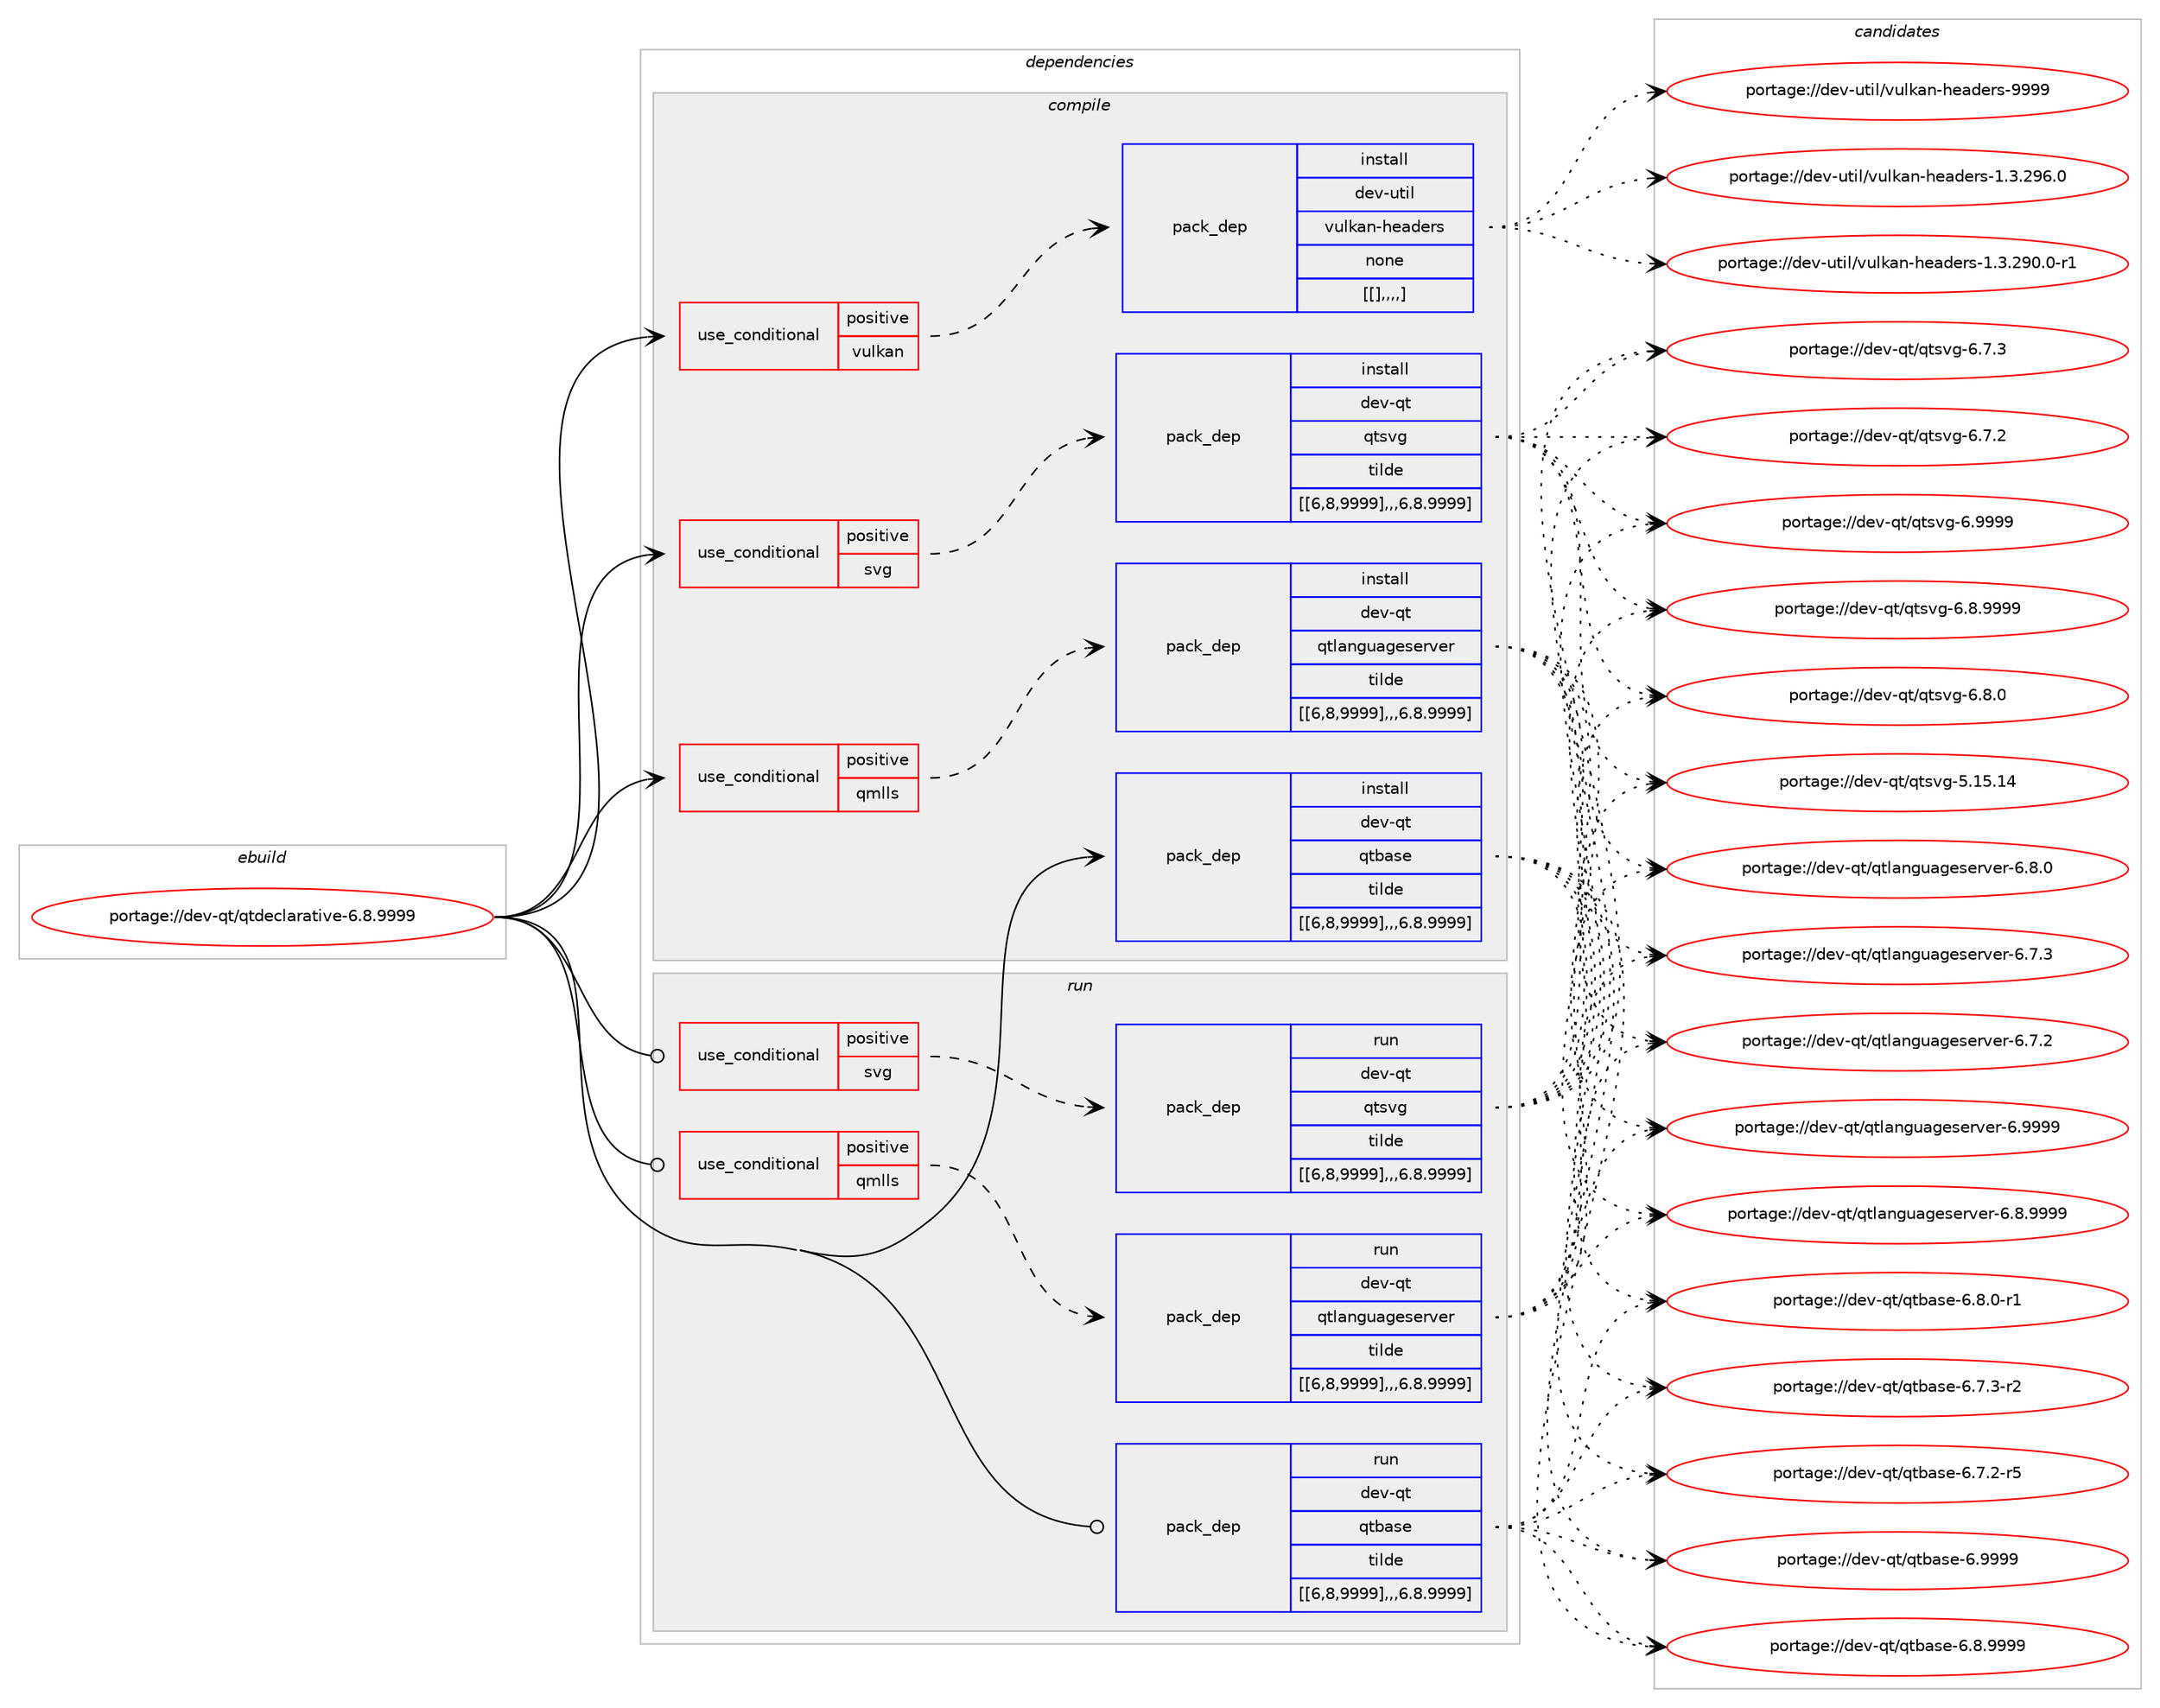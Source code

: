 digraph prolog {

# *************
# Graph options
# *************

newrank=true;
concentrate=true;
compound=true;
graph [rankdir=LR,fontname=Helvetica,fontsize=10,ranksep=1.5];#, ranksep=2.5, nodesep=0.2];
edge  [arrowhead=vee];
node  [fontname=Helvetica,fontsize=10];

# **********
# The ebuild
# **********

subgraph cluster_leftcol {
color=gray;
label=<<i>ebuild</i>>;
id [label="portage://dev-qt/qtdeclarative-6.8.9999", color=red, width=4, href="../dev-qt/qtdeclarative-6.8.9999.svg"];
}

# ****************
# The dependencies
# ****************

subgraph cluster_midcol {
color=gray;
label=<<i>dependencies</i>>;
subgraph cluster_compile {
fillcolor="#eeeeee";
style=filled;
label=<<i>compile</i>>;
subgraph cond44865 {
dependency176596 [label=<<TABLE BORDER="0" CELLBORDER="1" CELLSPACING="0" CELLPADDING="4"><TR><TD ROWSPAN="3" CELLPADDING="10">use_conditional</TD></TR><TR><TD>positive</TD></TR><TR><TD>qmlls</TD></TR></TABLE>>, shape=none, color=red];
subgraph pack130425 {
dependency176667 [label=<<TABLE BORDER="0" CELLBORDER="1" CELLSPACING="0" CELLPADDING="4" WIDTH="220"><TR><TD ROWSPAN="6" CELLPADDING="30">pack_dep</TD></TR><TR><TD WIDTH="110">install</TD></TR><TR><TD>dev-qt</TD></TR><TR><TD>qtlanguageserver</TD></TR><TR><TD>tilde</TD></TR><TR><TD>[[6,8,9999],,,6.8.9999]</TD></TR></TABLE>>, shape=none, color=blue];
}
dependency176596:e -> dependency176667:w [weight=20,style="dashed",arrowhead="vee"];
}
id:e -> dependency176596:w [weight=20,style="solid",arrowhead="vee"];
subgraph cond44905 {
dependency176733 [label=<<TABLE BORDER="0" CELLBORDER="1" CELLSPACING="0" CELLPADDING="4"><TR><TD ROWSPAN="3" CELLPADDING="10">use_conditional</TD></TR><TR><TD>positive</TD></TR><TR><TD>svg</TD></TR></TABLE>>, shape=none, color=red];
subgraph pack130473 {
dependency176792 [label=<<TABLE BORDER="0" CELLBORDER="1" CELLSPACING="0" CELLPADDING="4" WIDTH="220"><TR><TD ROWSPAN="6" CELLPADDING="30">pack_dep</TD></TR><TR><TD WIDTH="110">install</TD></TR><TR><TD>dev-qt</TD></TR><TR><TD>qtsvg</TD></TR><TR><TD>tilde</TD></TR><TR><TD>[[6,8,9999],,,6.8.9999]</TD></TR></TABLE>>, shape=none, color=blue];
}
dependency176733:e -> dependency176792:w [weight=20,style="dashed",arrowhead="vee"];
}
id:e -> dependency176733:w [weight=20,style="solid",arrowhead="vee"];
subgraph cond44950 {
dependency176848 [label=<<TABLE BORDER="0" CELLBORDER="1" CELLSPACING="0" CELLPADDING="4"><TR><TD ROWSPAN="3" CELLPADDING="10">use_conditional</TD></TR><TR><TD>positive</TD></TR><TR><TD>vulkan</TD></TR></TABLE>>, shape=none, color=red];
subgraph pack130551 {
dependency176858 [label=<<TABLE BORDER="0" CELLBORDER="1" CELLSPACING="0" CELLPADDING="4" WIDTH="220"><TR><TD ROWSPAN="6" CELLPADDING="30">pack_dep</TD></TR><TR><TD WIDTH="110">install</TD></TR><TR><TD>dev-util</TD></TR><TR><TD>vulkan-headers</TD></TR><TR><TD>none</TD></TR><TR><TD>[[],,,,]</TD></TR></TABLE>>, shape=none, color=blue];
}
dependency176848:e -> dependency176858:w [weight=20,style="dashed",arrowhead="vee"];
}
id:e -> dependency176848:w [weight=20,style="solid",arrowhead="vee"];
subgraph pack130558 {
dependency176893 [label=<<TABLE BORDER="0" CELLBORDER="1" CELLSPACING="0" CELLPADDING="4" WIDTH="220"><TR><TD ROWSPAN="6" CELLPADDING="30">pack_dep</TD></TR><TR><TD WIDTH="110">install</TD></TR><TR><TD>dev-qt</TD></TR><TR><TD>qtbase</TD></TR><TR><TD>tilde</TD></TR><TR><TD>[[6,8,9999],,,6.8.9999]</TD></TR></TABLE>>, shape=none, color=blue];
}
id:e -> dependency176893:w [weight=20,style="solid",arrowhead="vee"];
}
subgraph cluster_compileandrun {
fillcolor="#eeeeee";
style=filled;
label=<<i>compile and run</i>>;
}
subgraph cluster_run {
fillcolor="#eeeeee";
style=filled;
label=<<i>run</i>>;
subgraph cond44973 {
dependency176913 [label=<<TABLE BORDER="0" CELLBORDER="1" CELLSPACING="0" CELLPADDING="4"><TR><TD ROWSPAN="3" CELLPADDING="10">use_conditional</TD></TR><TR><TD>positive</TD></TR><TR><TD>qmlls</TD></TR></TABLE>>, shape=none, color=red];
subgraph pack130595 {
dependency176939 [label=<<TABLE BORDER="0" CELLBORDER="1" CELLSPACING="0" CELLPADDING="4" WIDTH="220"><TR><TD ROWSPAN="6" CELLPADDING="30">pack_dep</TD></TR><TR><TD WIDTH="110">run</TD></TR><TR><TD>dev-qt</TD></TR><TR><TD>qtlanguageserver</TD></TR><TR><TD>tilde</TD></TR><TR><TD>[[6,8,9999],,,6.8.9999]</TD></TR></TABLE>>, shape=none, color=blue];
}
dependency176913:e -> dependency176939:w [weight=20,style="dashed",arrowhead="vee"];
}
id:e -> dependency176913:w [weight=20,style="solid",arrowhead="odot"];
subgraph cond44993 {
dependency177018 [label=<<TABLE BORDER="0" CELLBORDER="1" CELLSPACING="0" CELLPADDING="4"><TR><TD ROWSPAN="3" CELLPADDING="10">use_conditional</TD></TR><TR><TD>positive</TD></TR><TR><TD>svg</TD></TR></TABLE>>, shape=none, color=red];
subgraph pack130674 {
dependency177020 [label=<<TABLE BORDER="0" CELLBORDER="1" CELLSPACING="0" CELLPADDING="4" WIDTH="220"><TR><TD ROWSPAN="6" CELLPADDING="30">pack_dep</TD></TR><TR><TD WIDTH="110">run</TD></TR><TR><TD>dev-qt</TD></TR><TR><TD>qtsvg</TD></TR><TR><TD>tilde</TD></TR><TR><TD>[[6,8,9999],,,6.8.9999]</TD></TR></TABLE>>, shape=none, color=blue];
}
dependency177018:e -> dependency177020:w [weight=20,style="dashed",arrowhead="vee"];
}
id:e -> dependency177018:w [weight=20,style="solid",arrowhead="odot"];
subgraph pack130693 {
dependency177041 [label=<<TABLE BORDER="0" CELLBORDER="1" CELLSPACING="0" CELLPADDING="4" WIDTH="220"><TR><TD ROWSPAN="6" CELLPADDING="30">pack_dep</TD></TR><TR><TD WIDTH="110">run</TD></TR><TR><TD>dev-qt</TD></TR><TR><TD>qtbase</TD></TR><TR><TD>tilde</TD></TR><TR><TD>[[6,8,9999],,,6.8.9999]</TD></TR></TABLE>>, shape=none, color=blue];
}
id:e -> dependency177041:w [weight=20,style="solid",arrowhead="odot"];
}
}

# **************
# The candidates
# **************

subgraph cluster_choices {
rank=same;
color=gray;
label=<<i>candidates</i>>;

subgraph choice130361 {
color=black;
nodesep=1;
choice1001011184511311647113116108971101031179710310111510111411810111445544657575757 [label="portage://dev-qt/qtlanguageserver-6.9999", color=red, width=4,href="../dev-qt/qtlanguageserver-6.9999.svg"];
choice10010111845113116471131161089711010311797103101115101114118101114455446564657575757 [label="portage://dev-qt/qtlanguageserver-6.8.9999", color=red, width=4,href="../dev-qt/qtlanguageserver-6.8.9999.svg"];
choice10010111845113116471131161089711010311797103101115101114118101114455446564648 [label="portage://dev-qt/qtlanguageserver-6.8.0", color=red, width=4,href="../dev-qt/qtlanguageserver-6.8.0.svg"];
choice10010111845113116471131161089711010311797103101115101114118101114455446554651 [label="portage://dev-qt/qtlanguageserver-6.7.3", color=red, width=4,href="../dev-qt/qtlanguageserver-6.7.3.svg"];
choice10010111845113116471131161089711010311797103101115101114118101114455446554650 [label="portage://dev-qt/qtlanguageserver-6.7.2", color=red, width=4,href="../dev-qt/qtlanguageserver-6.7.2.svg"];
dependency176667:e -> choice1001011184511311647113116108971101031179710310111510111411810111445544657575757:w [style=dotted,weight="100"];
dependency176667:e -> choice10010111845113116471131161089711010311797103101115101114118101114455446564657575757:w [style=dotted,weight="100"];
dependency176667:e -> choice10010111845113116471131161089711010311797103101115101114118101114455446564648:w [style=dotted,weight="100"];
dependency176667:e -> choice10010111845113116471131161089711010311797103101115101114118101114455446554651:w [style=dotted,weight="100"];
dependency176667:e -> choice10010111845113116471131161089711010311797103101115101114118101114455446554650:w [style=dotted,weight="100"];
}
subgraph choice130365 {
color=black;
nodesep=1;
choice100101118451131164711311611511810345544657575757 [label="portage://dev-qt/qtsvg-6.9999", color=red, width=4,href="../dev-qt/qtsvg-6.9999.svg"];
choice1001011184511311647113116115118103455446564657575757 [label="portage://dev-qt/qtsvg-6.8.9999", color=red, width=4,href="../dev-qt/qtsvg-6.8.9999.svg"];
choice1001011184511311647113116115118103455446564648 [label="portage://dev-qt/qtsvg-6.8.0", color=red, width=4,href="../dev-qt/qtsvg-6.8.0.svg"];
choice1001011184511311647113116115118103455446554651 [label="portage://dev-qt/qtsvg-6.7.3", color=red, width=4,href="../dev-qt/qtsvg-6.7.3.svg"];
choice1001011184511311647113116115118103455446554650 [label="portage://dev-qt/qtsvg-6.7.2", color=red, width=4,href="../dev-qt/qtsvg-6.7.2.svg"];
choice10010111845113116471131161151181034553464953464952 [label="portage://dev-qt/qtsvg-5.15.14", color=red, width=4,href="../dev-qt/qtsvg-5.15.14.svg"];
dependency176792:e -> choice100101118451131164711311611511810345544657575757:w [style=dotted,weight="100"];
dependency176792:e -> choice1001011184511311647113116115118103455446564657575757:w [style=dotted,weight="100"];
dependency176792:e -> choice1001011184511311647113116115118103455446564648:w [style=dotted,weight="100"];
dependency176792:e -> choice1001011184511311647113116115118103455446554651:w [style=dotted,weight="100"];
dependency176792:e -> choice1001011184511311647113116115118103455446554650:w [style=dotted,weight="100"];
dependency176792:e -> choice10010111845113116471131161151181034553464953464952:w [style=dotted,weight="100"];
}
subgraph choice130370 {
color=black;
nodesep=1;
choice10010111845117116105108471181171081079711045104101971001011141154557575757 [label="portage://dev-util/vulkan-headers-9999", color=red, width=4,href="../dev-util/vulkan-headers-9999.svg"];
choice100101118451171161051084711811710810797110451041019710010111411545494651465057544648 [label="portage://dev-util/vulkan-headers-1.3.296.0", color=red, width=4,href="../dev-util/vulkan-headers-1.3.296.0.svg"];
choice1001011184511711610510847118117108107971104510410197100101114115454946514650574846484511449 [label="portage://dev-util/vulkan-headers-1.3.290.0-r1", color=red, width=4,href="../dev-util/vulkan-headers-1.3.290.0-r1.svg"];
dependency176858:e -> choice10010111845117116105108471181171081079711045104101971001011141154557575757:w [style=dotted,weight="100"];
dependency176858:e -> choice100101118451171161051084711811710810797110451041019710010111411545494651465057544648:w [style=dotted,weight="100"];
dependency176858:e -> choice1001011184511711610510847118117108107971104510410197100101114115454946514650574846484511449:w [style=dotted,weight="100"];
}
subgraph choice130390 {
color=black;
nodesep=1;
choice1001011184511311647113116989711510145544657575757 [label="portage://dev-qt/qtbase-6.9999", color=red, width=4,href="../dev-qt/qtbase-6.9999.svg"];
choice10010111845113116471131169897115101455446564657575757 [label="portage://dev-qt/qtbase-6.8.9999", color=red, width=4,href="../dev-qt/qtbase-6.8.9999.svg"];
choice100101118451131164711311698971151014554465646484511449 [label="portage://dev-qt/qtbase-6.8.0-r1", color=red, width=4,href="../dev-qt/qtbase-6.8.0-r1.svg"];
choice100101118451131164711311698971151014554465546514511450 [label="portage://dev-qt/qtbase-6.7.3-r2", color=red, width=4,href="../dev-qt/qtbase-6.7.3-r2.svg"];
choice100101118451131164711311698971151014554465546504511453 [label="portage://dev-qt/qtbase-6.7.2-r5", color=red, width=4,href="../dev-qt/qtbase-6.7.2-r5.svg"];
dependency176893:e -> choice1001011184511311647113116989711510145544657575757:w [style=dotted,weight="100"];
dependency176893:e -> choice10010111845113116471131169897115101455446564657575757:w [style=dotted,weight="100"];
dependency176893:e -> choice100101118451131164711311698971151014554465646484511449:w [style=dotted,weight="100"];
dependency176893:e -> choice100101118451131164711311698971151014554465546514511450:w [style=dotted,weight="100"];
dependency176893:e -> choice100101118451131164711311698971151014554465546504511453:w [style=dotted,weight="100"];
}
subgraph choice130397 {
color=black;
nodesep=1;
choice1001011184511311647113116108971101031179710310111510111411810111445544657575757 [label="portage://dev-qt/qtlanguageserver-6.9999", color=red, width=4,href="../dev-qt/qtlanguageserver-6.9999.svg"];
choice10010111845113116471131161089711010311797103101115101114118101114455446564657575757 [label="portage://dev-qt/qtlanguageserver-6.8.9999", color=red, width=4,href="../dev-qt/qtlanguageserver-6.8.9999.svg"];
choice10010111845113116471131161089711010311797103101115101114118101114455446564648 [label="portage://dev-qt/qtlanguageserver-6.8.0", color=red, width=4,href="../dev-qt/qtlanguageserver-6.8.0.svg"];
choice10010111845113116471131161089711010311797103101115101114118101114455446554651 [label="portage://dev-qt/qtlanguageserver-6.7.3", color=red, width=4,href="../dev-qt/qtlanguageserver-6.7.3.svg"];
choice10010111845113116471131161089711010311797103101115101114118101114455446554650 [label="portage://dev-qt/qtlanguageserver-6.7.2", color=red, width=4,href="../dev-qt/qtlanguageserver-6.7.2.svg"];
dependency176939:e -> choice1001011184511311647113116108971101031179710310111510111411810111445544657575757:w [style=dotted,weight="100"];
dependency176939:e -> choice10010111845113116471131161089711010311797103101115101114118101114455446564657575757:w [style=dotted,weight="100"];
dependency176939:e -> choice10010111845113116471131161089711010311797103101115101114118101114455446564648:w [style=dotted,weight="100"];
dependency176939:e -> choice10010111845113116471131161089711010311797103101115101114118101114455446554651:w [style=dotted,weight="100"];
dependency176939:e -> choice10010111845113116471131161089711010311797103101115101114118101114455446554650:w [style=dotted,weight="100"];
}
subgraph choice130403 {
color=black;
nodesep=1;
choice100101118451131164711311611511810345544657575757 [label="portage://dev-qt/qtsvg-6.9999", color=red, width=4,href="../dev-qt/qtsvg-6.9999.svg"];
choice1001011184511311647113116115118103455446564657575757 [label="portage://dev-qt/qtsvg-6.8.9999", color=red, width=4,href="../dev-qt/qtsvg-6.8.9999.svg"];
choice1001011184511311647113116115118103455446564648 [label="portage://dev-qt/qtsvg-6.8.0", color=red, width=4,href="../dev-qt/qtsvg-6.8.0.svg"];
choice1001011184511311647113116115118103455446554651 [label="portage://dev-qt/qtsvg-6.7.3", color=red, width=4,href="../dev-qt/qtsvg-6.7.3.svg"];
choice1001011184511311647113116115118103455446554650 [label="portage://dev-qt/qtsvg-6.7.2", color=red, width=4,href="../dev-qt/qtsvg-6.7.2.svg"];
choice10010111845113116471131161151181034553464953464952 [label="portage://dev-qt/qtsvg-5.15.14", color=red, width=4,href="../dev-qt/qtsvg-5.15.14.svg"];
dependency177020:e -> choice100101118451131164711311611511810345544657575757:w [style=dotted,weight="100"];
dependency177020:e -> choice1001011184511311647113116115118103455446564657575757:w [style=dotted,weight="100"];
dependency177020:e -> choice1001011184511311647113116115118103455446564648:w [style=dotted,weight="100"];
dependency177020:e -> choice1001011184511311647113116115118103455446554651:w [style=dotted,weight="100"];
dependency177020:e -> choice1001011184511311647113116115118103455446554650:w [style=dotted,weight="100"];
dependency177020:e -> choice10010111845113116471131161151181034553464953464952:w [style=dotted,weight="100"];
}
subgraph choice130412 {
color=black;
nodesep=1;
choice1001011184511311647113116989711510145544657575757 [label="portage://dev-qt/qtbase-6.9999", color=red, width=4,href="../dev-qt/qtbase-6.9999.svg"];
choice10010111845113116471131169897115101455446564657575757 [label="portage://dev-qt/qtbase-6.8.9999", color=red, width=4,href="../dev-qt/qtbase-6.8.9999.svg"];
choice100101118451131164711311698971151014554465646484511449 [label="portage://dev-qt/qtbase-6.8.0-r1", color=red, width=4,href="../dev-qt/qtbase-6.8.0-r1.svg"];
choice100101118451131164711311698971151014554465546514511450 [label="portage://dev-qt/qtbase-6.7.3-r2", color=red, width=4,href="../dev-qt/qtbase-6.7.3-r2.svg"];
choice100101118451131164711311698971151014554465546504511453 [label="portage://dev-qt/qtbase-6.7.2-r5", color=red, width=4,href="../dev-qt/qtbase-6.7.2-r5.svg"];
dependency177041:e -> choice1001011184511311647113116989711510145544657575757:w [style=dotted,weight="100"];
dependency177041:e -> choice10010111845113116471131169897115101455446564657575757:w [style=dotted,weight="100"];
dependency177041:e -> choice100101118451131164711311698971151014554465646484511449:w [style=dotted,weight="100"];
dependency177041:e -> choice100101118451131164711311698971151014554465546514511450:w [style=dotted,weight="100"];
dependency177041:e -> choice100101118451131164711311698971151014554465546504511453:w [style=dotted,weight="100"];
}
}

}
